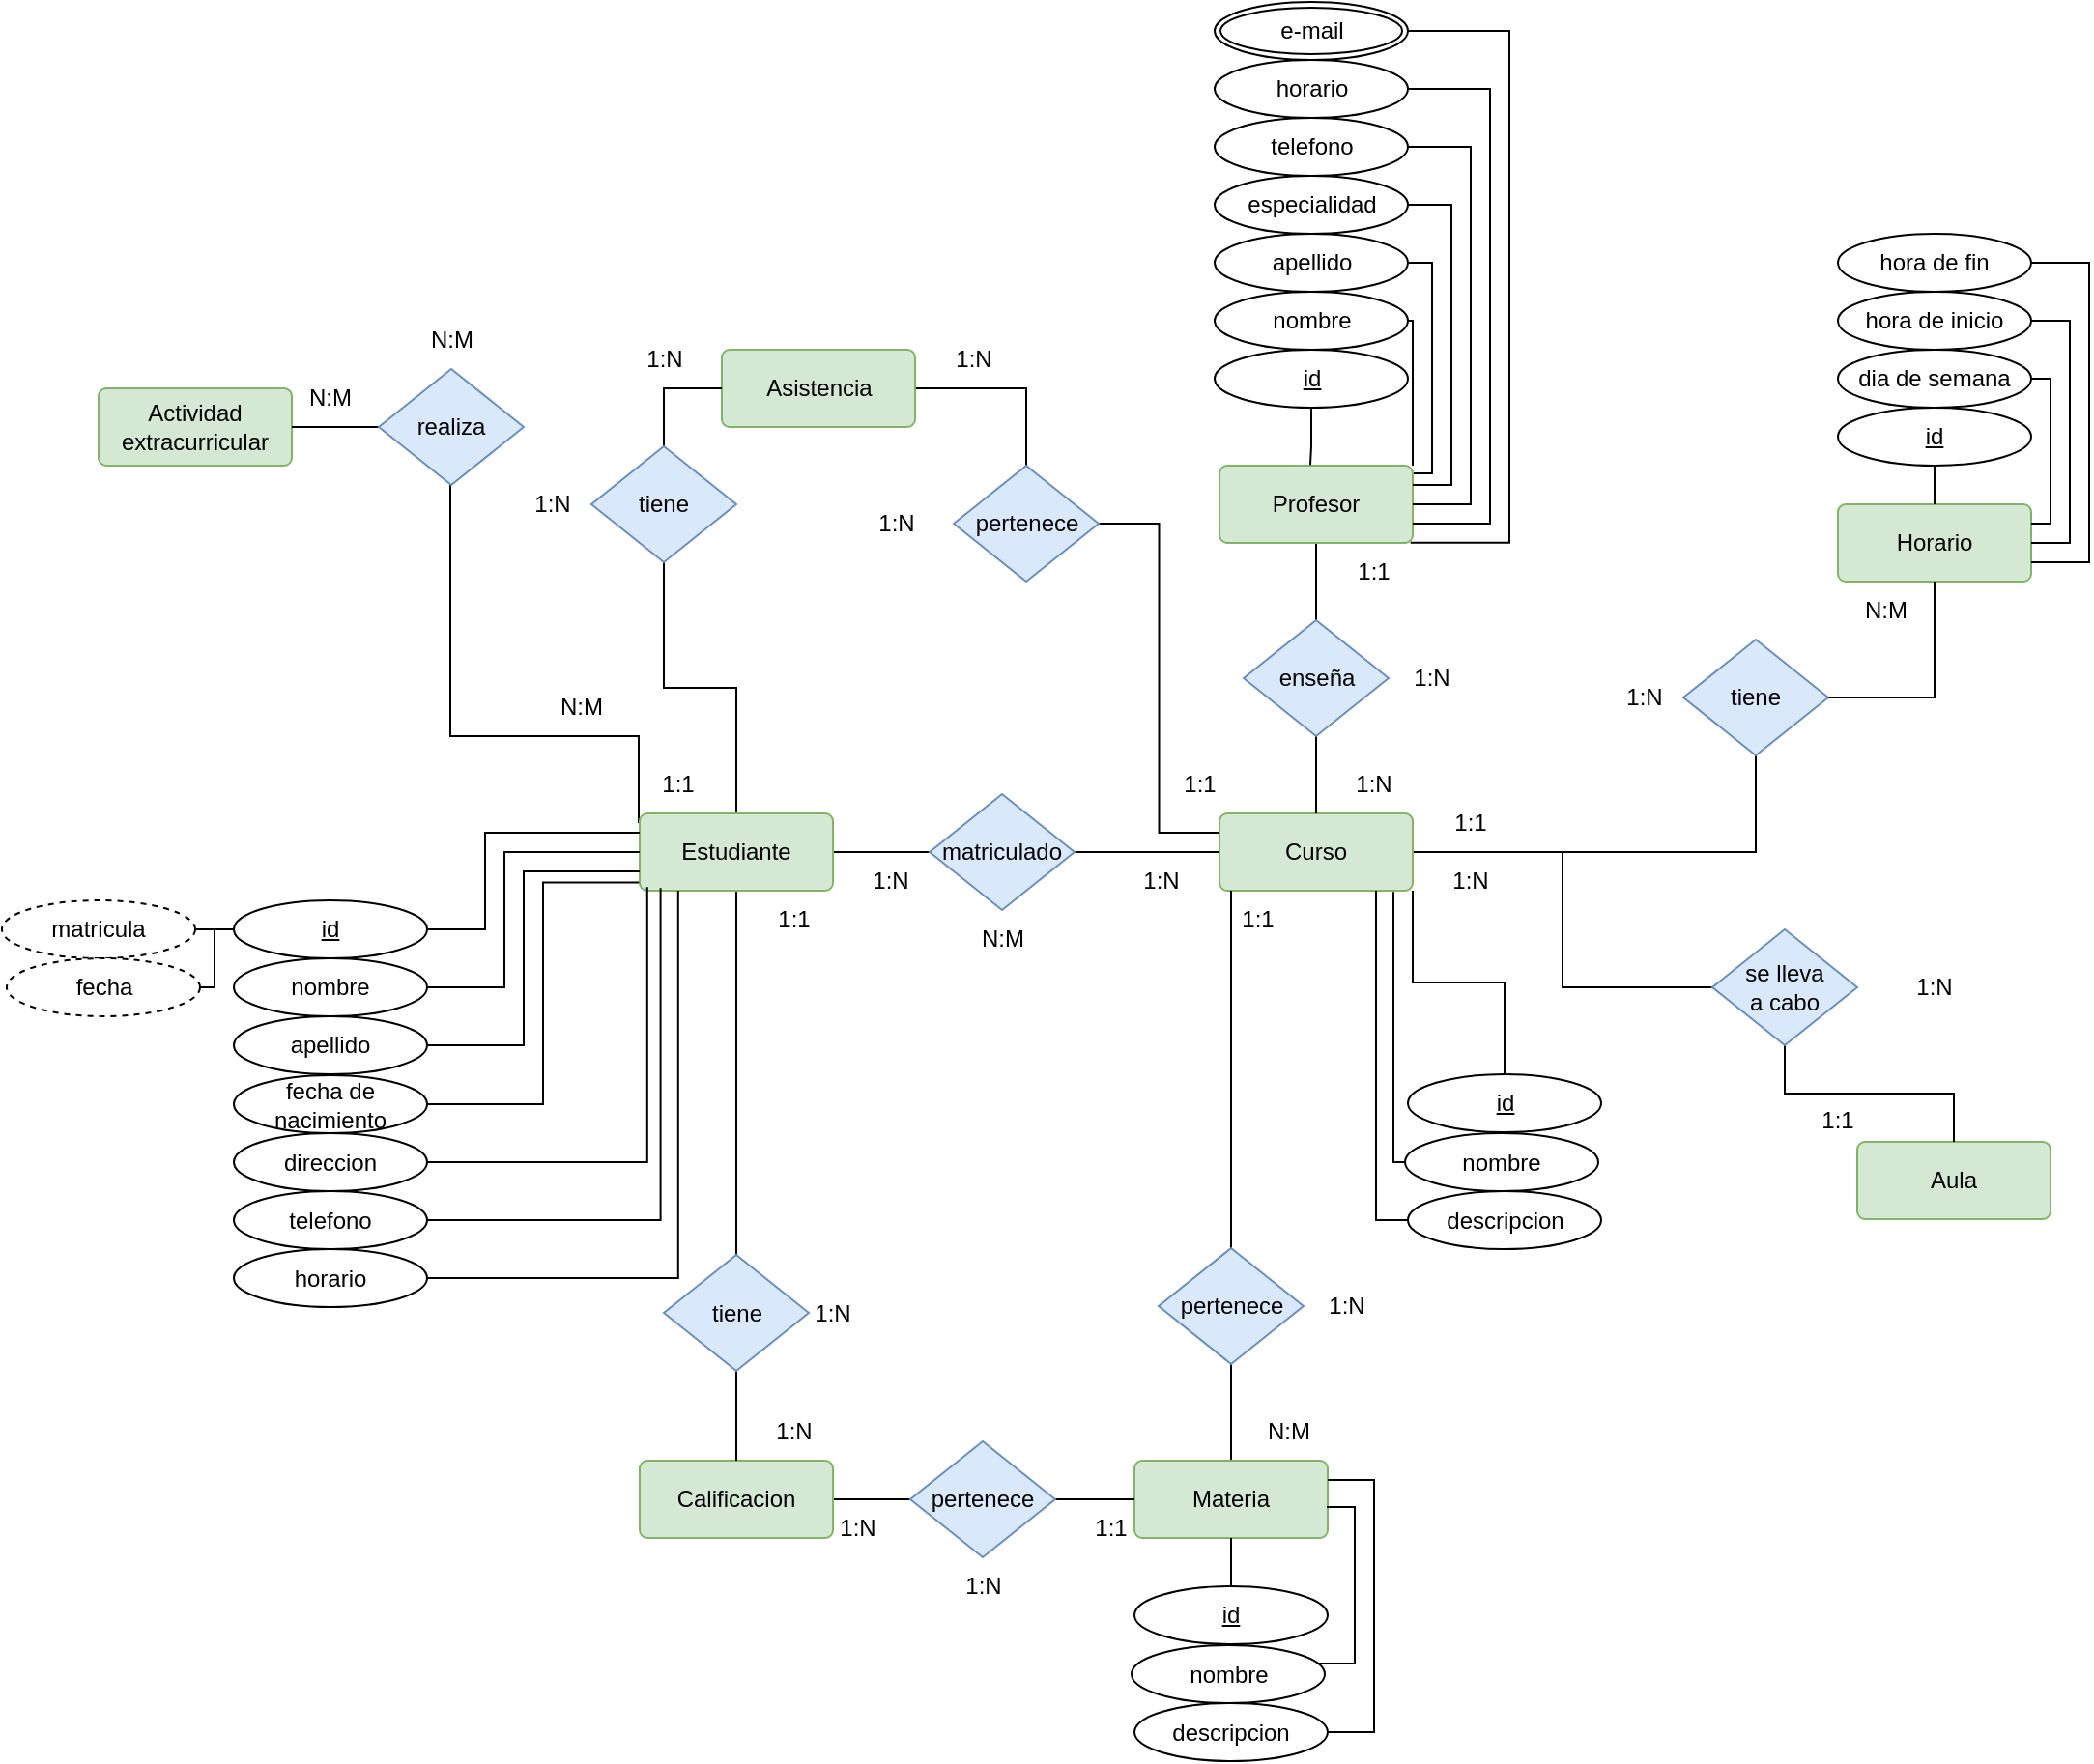 <mxfile version="21.8.2" type="github">
  <diagram name="Página-1" id="Q0zMQ-xZ32Mi5YnVl1sj">
    <mxGraphModel dx="1391" dy="2461" grid="1" gridSize="10" guides="1" tooltips="1" connect="1" arrows="1" fold="1" page="1" pageScale="1" pageWidth="1169" pageHeight="827" math="0" shadow="0">
      <root>
        <mxCell id="0" />
        <mxCell id="1" parent="0" />
        <mxCell id="ygTdehbAq-0x71xvV1Jb-32" style="edgeStyle=orthogonalEdgeStyle;rounded=0;orthogonalLoop=1;jettySize=auto;html=1;endArrow=none;endFill=0;" parent="1" source="ygTdehbAq-0x71xvV1Jb-1" target="ygTdehbAq-0x71xvV1Jb-18" edge="1">
          <mxGeometry relative="1" as="geometry" />
        </mxCell>
        <mxCell id="ygTdehbAq-0x71xvV1Jb-36" style="edgeStyle=orthogonalEdgeStyle;rounded=0;orthogonalLoop=1;jettySize=auto;html=1;endArrow=none;endFill=0;" parent="1" source="ygTdehbAq-0x71xvV1Jb-1" target="ygTdehbAq-0x71xvV1Jb-25" edge="1">
          <mxGeometry relative="1" as="geometry" />
        </mxCell>
        <mxCell id="ygTdehbAq-0x71xvV1Jb-38" style="edgeStyle=orthogonalEdgeStyle;rounded=0;orthogonalLoop=1;jettySize=auto;html=1;endArrow=none;endFill=0;" parent="1" source="ygTdehbAq-0x71xvV1Jb-1" target="ygTdehbAq-0x71xvV1Jb-23" edge="1">
          <mxGeometry relative="1" as="geometry" />
        </mxCell>
        <mxCell id="ygTdehbAq-0x71xvV1Jb-42" style="edgeStyle=orthogonalEdgeStyle;rounded=0;orthogonalLoop=1;jettySize=auto;html=1;endArrow=none;endFill=0;exitX=-0.005;exitY=0.125;exitDx=0;exitDy=0;exitPerimeter=0;" parent="1" source="ygTdehbAq-0x71xvV1Jb-1" target="ygTdehbAq-0x71xvV1Jb-27" edge="1">
          <mxGeometry relative="1" as="geometry">
            <Array as="points">
              <mxPoint x="340" y="260" />
              <mxPoint x="242" y="260" />
            </Array>
          </mxGeometry>
        </mxCell>
        <mxCell id="ygTdehbAq-0x71xvV1Jb-1" value="Estudiante" style="rounded=1;arcSize=10;whiteSpace=wrap;html=1;align=center;fillColor=#d5e8d4;strokeColor=#82b366;" parent="1" vertex="1">
          <mxGeometry x="340" y="300" width="100" height="40" as="geometry" />
        </mxCell>
        <mxCell id="ygTdehbAq-0x71xvV1Jb-44" style="edgeStyle=orthogonalEdgeStyle;rounded=0;orthogonalLoop=1;jettySize=auto;html=1;entryX=0;entryY=0.5;entryDx=0;entryDy=0;endArrow=none;endFill=0;" parent="1" source="ygTdehbAq-0x71xvV1Jb-2" target="ygTdehbAq-0x71xvV1Jb-21" edge="1">
          <mxGeometry relative="1" as="geometry" />
        </mxCell>
        <mxCell id="ygTdehbAq-0x71xvV1Jb-46" style="edgeStyle=orthogonalEdgeStyle;rounded=0;orthogonalLoop=1;jettySize=auto;html=1;endArrow=none;endFill=0;" parent="1" source="ygTdehbAq-0x71xvV1Jb-2" target="ygTdehbAq-0x71xvV1Jb-22" edge="1">
          <mxGeometry relative="1" as="geometry" />
        </mxCell>
        <mxCell id="ygTdehbAq-0x71xvV1Jb-2" value="Curso" style="rounded=1;arcSize=10;whiteSpace=wrap;html=1;align=center;fillColor=#d5e8d4;strokeColor=#82b366;" parent="1" vertex="1">
          <mxGeometry x="640" y="300" width="100" height="40" as="geometry" />
        </mxCell>
        <mxCell id="ygTdehbAq-0x71xvV1Jb-28" style="edgeStyle=orthogonalEdgeStyle;rounded=0;orthogonalLoop=1;jettySize=auto;html=1;entryX=0.5;entryY=0;entryDx=0;entryDy=0;endArrow=none;endFill=0;" parent="1" source="ygTdehbAq-0x71xvV1Jb-3" target="ygTdehbAq-0x71xvV1Jb-19" edge="1">
          <mxGeometry relative="1" as="geometry" />
        </mxCell>
        <mxCell id="ygTdehbAq-0x71xvV1Jb-3" value="Profesor" style="rounded=1;arcSize=10;whiteSpace=wrap;html=1;align=center;fillColor=#d5e8d4;strokeColor=#82b366;" parent="1" vertex="1">
          <mxGeometry x="640" y="120" width="100" height="40" as="geometry" />
        </mxCell>
        <mxCell id="ygTdehbAq-0x71xvV1Jb-4" value="Aula" style="rounded=1;arcSize=10;whiteSpace=wrap;html=1;align=center;fillColor=#d5e8d4;strokeColor=#82b366;" parent="1" vertex="1">
          <mxGeometry x="970" y="470" width="100" height="40" as="geometry" />
        </mxCell>
        <mxCell id="ygTdehbAq-0x71xvV1Jb-5" value="&lt;div&gt;Horario&lt;/div&gt;" style="rounded=1;arcSize=10;whiteSpace=wrap;html=1;align=center;fillColor=#d5e8d4;strokeColor=#82b366;" parent="1" vertex="1">
          <mxGeometry x="960" y="140" width="100" height="40" as="geometry" />
        </mxCell>
        <mxCell id="ygTdehbAq-0x71xvV1Jb-30" style="edgeStyle=orthogonalEdgeStyle;rounded=0;orthogonalLoop=1;jettySize=auto;html=1;endArrow=none;endFill=0;" parent="1" source="ygTdehbAq-0x71xvV1Jb-7" target="ygTdehbAq-0x71xvV1Jb-20" edge="1">
          <mxGeometry relative="1" as="geometry" />
        </mxCell>
        <mxCell id="ygTdehbAq-0x71xvV1Jb-7" value="&lt;div&gt;Materia&lt;/div&gt;" style="rounded=1;arcSize=10;whiteSpace=wrap;html=1;align=center;fillColor=#d5e8d4;strokeColor=#82b366;" parent="1" vertex="1">
          <mxGeometry x="596" y="635" width="100" height="40" as="geometry" />
        </mxCell>
        <mxCell id="ygTdehbAq-0x71xvV1Jb-40" style="edgeStyle=orthogonalEdgeStyle;rounded=0;orthogonalLoop=1;jettySize=auto;html=1;entryX=0;entryY=0.5;entryDx=0;entryDy=0;endArrow=none;endFill=0;" parent="1" source="ygTdehbAq-0x71xvV1Jb-8" target="ygTdehbAq-0x71xvV1Jb-24" edge="1">
          <mxGeometry relative="1" as="geometry" />
        </mxCell>
        <mxCell id="ygTdehbAq-0x71xvV1Jb-8" value="Calificacion" style="rounded=1;arcSize=10;whiteSpace=wrap;html=1;align=center;fillColor=#d5e8d4;strokeColor=#82b366;" parent="1" vertex="1">
          <mxGeometry x="340" y="635" width="100" height="40" as="geometry" />
        </mxCell>
        <mxCell id="ygTdehbAq-0x71xvV1Jb-34" style="edgeStyle=orthogonalEdgeStyle;rounded=0;orthogonalLoop=1;jettySize=auto;html=1;entryX=0.5;entryY=0;entryDx=0;entryDy=0;endArrow=none;endFill=0;" parent="1" source="ygTdehbAq-0x71xvV1Jb-9" target="ygTdehbAq-0x71xvV1Jb-26" edge="1">
          <mxGeometry relative="1" as="geometry" />
        </mxCell>
        <mxCell id="ygTdehbAq-0x71xvV1Jb-9" value="Asistencia" style="rounded=1;arcSize=10;whiteSpace=wrap;html=1;align=center;fillColor=#d5e8d4;strokeColor=#82b366;" parent="1" vertex="1">
          <mxGeometry x="382.5" y="60" width="100" height="40" as="geometry" />
        </mxCell>
        <mxCell id="ygTdehbAq-0x71xvV1Jb-10" value="Actividad extracurricular" style="rounded=1;arcSize=10;whiteSpace=wrap;html=1;align=center;fillColor=#d5e8d4;strokeColor=#82b366;" parent="1" vertex="1">
          <mxGeometry x="60" y="80" width="100" height="40" as="geometry" />
        </mxCell>
        <mxCell id="ygTdehbAq-0x71xvV1Jb-33" style="edgeStyle=orthogonalEdgeStyle;rounded=0;orthogonalLoop=1;jettySize=auto;html=1;endArrow=none;endFill=0;" parent="1" source="ygTdehbAq-0x71xvV1Jb-18" target="ygTdehbAq-0x71xvV1Jb-2" edge="1">
          <mxGeometry relative="1" as="geometry" />
        </mxCell>
        <mxCell id="ygTdehbAq-0x71xvV1Jb-18" value="matriculado" style="shape=rhombus;perimeter=rhombusPerimeter;whiteSpace=wrap;html=1;align=center;fillColor=#dae8fc;strokeColor=#6c8ebf;" parent="1" vertex="1">
          <mxGeometry x="490" y="290" width="75" height="60" as="geometry" />
        </mxCell>
        <mxCell id="ygTdehbAq-0x71xvV1Jb-29" style="edgeStyle=orthogonalEdgeStyle;rounded=0;orthogonalLoop=1;jettySize=auto;html=1;endArrow=none;endFill=0;" parent="1" source="ygTdehbAq-0x71xvV1Jb-19" target="ygTdehbAq-0x71xvV1Jb-2" edge="1">
          <mxGeometry relative="1" as="geometry" />
        </mxCell>
        <mxCell id="ygTdehbAq-0x71xvV1Jb-19" value="enseña" style="shape=rhombus;perimeter=rhombusPerimeter;whiteSpace=wrap;html=1;align=center;fillColor=#dae8fc;strokeColor=#6c8ebf;" parent="1" vertex="1">
          <mxGeometry x="652.5" y="200" width="75" height="60" as="geometry" />
        </mxCell>
        <mxCell id="ygTdehbAq-0x71xvV1Jb-31" style="edgeStyle=orthogonalEdgeStyle;rounded=0;orthogonalLoop=1;jettySize=auto;html=1;endArrow=none;endFill=0;" parent="1" source="ygTdehbAq-0x71xvV1Jb-20" edge="1">
          <mxGeometry relative="1" as="geometry">
            <mxPoint x="646" y="340" as="targetPoint" />
          </mxGeometry>
        </mxCell>
        <mxCell id="ygTdehbAq-0x71xvV1Jb-20" value="pertenece" style="shape=rhombus;perimeter=rhombusPerimeter;whiteSpace=wrap;html=1;align=center;fillColor=#dae8fc;strokeColor=#6c8ebf;" parent="1" vertex="1">
          <mxGeometry x="608.5" y="525" width="75" height="60" as="geometry" />
        </mxCell>
        <mxCell id="ygTdehbAq-0x71xvV1Jb-45" style="edgeStyle=orthogonalEdgeStyle;rounded=0;orthogonalLoop=1;jettySize=auto;html=1;endArrow=none;endFill=0;" parent="1" source="ygTdehbAq-0x71xvV1Jb-21" target="ygTdehbAq-0x71xvV1Jb-4" edge="1">
          <mxGeometry relative="1" as="geometry" />
        </mxCell>
        <mxCell id="ygTdehbAq-0x71xvV1Jb-21" value="&lt;div&gt;se lleva&lt;/div&gt;&lt;div&gt;a cabo&lt;br&gt;&lt;/div&gt;" style="shape=rhombus;perimeter=rhombusPerimeter;whiteSpace=wrap;html=1;align=center;fillColor=#dae8fc;strokeColor=#6c8ebf;" parent="1" vertex="1">
          <mxGeometry x="895" y="360" width="75" height="60" as="geometry" />
        </mxCell>
        <mxCell id="ygTdehbAq-0x71xvV1Jb-22" value="tiene" style="shape=rhombus;perimeter=rhombusPerimeter;whiteSpace=wrap;html=1;align=center;fillColor=#dae8fc;strokeColor=#6c8ebf;" parent="1" vertex="1">
          <mxGeometry x="880" y="210" width="75" height="60" as="geometry" />
        </mxCell>
        <mxCell id="ygTdehbAq-0x71xvV1Jb-39" style="edgeStyle=orthogonalEdgeStyle;rounded=0;orthogonalLoop=1;jettySize=auto;html=1;endArrow=none;endFill=0;" parent="1" source="ygTdehbAq-0x71xvV1Jb-23" target="ygTdehbAq-0x71xvV1Jb-8" edge="1">
          <mxGeometry relative="1" as="geometry" />
        </mxCell>
        <mxCell id="ygTdehbAq-0x71xvV1Jb-23" value="tiene" style="shape=rhombus;perimeter=rhombusPerimeter;whiteSpace=wrap;html=1;align=center;fillColor=#dae8fc;strokeColor=#6c8ebf;" parent="1" vertex="1">
          <mxGeometry x="352.5" y="528.5" width="75" height="60" as="geometry" />
        </mxCell>
        <mxCell id="ygTdehbAq-0x71xvV1Jb-41" style="edgeStyle=orthogonalEdgeStyle;rounded=0;orthogonalLoop=1;jettySize=auto;html=1;endArrow=none;endFill=0;" parent="1" source="ygTdehbAq-0x71xvV1Jb-24" target="ygTdehbAq-0x71xvV1Jb-7" edge="1">
          <mxGeometry relative="1" as="geometry" />
        </mxCell>
        <mxCell id="ygTdehbAq-0x71xvV1Jb-24" value="pertenece" style="shape=rhombus;perimeter=rhombusPerimeter;whiteSpace=wrap;html=1;align=center;fillColor=#dae8fc;strokeColor=#6c8ebf;" parent="1" vertex="1">
          <mxGeometry x="480" y="625" width="75" height="60" as="geometry" />
        </mxCell>
        <mxCell id="ygTdehbAq-0x71xvV1Jb-37" style="edgeStyle=orthogonalEdgeStyle;rounded=0;orthogonalLoop=1;jettySize=auto;html=1;entryX=0;entryY=0.5;entryDx=0;entryDy=0;endArrow=none;endFill=0;" parent="1" source="ygTdehbAq-0x71xvV1Jb-25" target="ygTdehbAq-0x71xvV1Jb-9" edge="1">
          <mxGeometry relative="1" as="geometry" />
        </mxCell>
        <mxCell id="ygTdehbAq-0x71xvV1Jb-25" value="tiene" style="shape=rhombus;perimeter=rhombusPerimeter;whiteSpace=wrap;html=1;align=center;fillColor=#dae8fc;strokeColor=#6c8ebf;" parent="1" vertex="1">
          <mxGeometry x="315" y="110" width="75" height="60" as="geometry" />
        </mxCell>
        <mxCell id="ygTdehbAq-0x71xvV1Jb-35" style="edgeStyle=orthogonalEdgeStyle;rounded=0;orthogonalLoop=1;jettySize=auto;html=1;entryX=0;entryY=0.25;entryDx=0;entryDy=0;endArrow=none;endFill=0;" parent="1" source="ygTdehbAq-0x71xvV1Jb-26" target="ygTdehbAq-0x71xvV1Jb-2" edge="1">
          <mxGeometry relative="1" as="geometry" />
        </mxCell>
        <mxCell id="ygTdehbAq-0x71xvV1Jb-26" value="pertenece" style="shape=rhombus;perimeter=rhombusPerimeter;whiteSpace=wrap;html=1;align=center;fillColor=#dae8fc;strokeColor=#6c8ebf;" parent="1" vertex="1">
          <mxGeometry x="502.5" y="120" width="75" height="60" as="geometry" />
        </mxCell>
        <mxCell id="ygTdehbAq-0x71xvV1Jb-43" style="edgeStyle=orthogonalEdgeStyle;rounded=0;orthogonalLoop=1;jettySize=auto;html=1;endArrow=none;endFill=0;" parent="1" source="ygTdehbAq-0x71xvV1Jb-27" target="ygTdehbAq-0x71xvV1Jb-10" edge="1">
          <mxGeometry relative="1" as="geometry" />
        </mxCell>
        <mxCell id="ygTdehbAq-0x71xvV1Jb-27" value="realiza" style="shape=rhombus;perimeter=rhombusPerimeter;whiteSpace=wrap;html=1;align=center;fillColor=#dae8fc;strokeColor=#6c8ebf;" parent="1" vertex="1">
          <mxGeometry x="205" y="70" width="75" height="60" as="geometry" />
        </mxCell>
        <mxCell id="ygTdehbAq-0x71xvV1Jb-48" style="edgeStyle=orthogonalEdgeStyle;rounded=0;orthogonalLoop=1;jettySize=auto;html=1;entryX=0.5;entryY=1;entryDx=0;entryDy=0;endArrow=none;endFill=0;" parent="1" source="ygTdehbAq-0x71xvV1Jb-22" target="ygTdehbAq-0x71xvV1Jb-5" edge="1">
          <mxGeometry relative="1" as="geometry" />
        </mxCell>
        <mxCell id="wBu6cXJQKfJ5ypFCMUhn-1" value="1:N" style="text;html=1;strokeColor=none;fillColor=none;align=center;verticalAlign=middle;whiteSpace=wrap;rounded=0;" vertex="1" parent="1">
          <mxGeometry x="580" y="320" width="60" height="30" as="geometry" />
        </mxCell>
        <mxCell id="wBu6cXJQKfJ5ypFCMUhn-2" value="1:N" style="text;html=1;strokeColor=none;fillColor=none;align=center;verticalAlign=middle;whiteSpace=wrap;rounded=0;" vertex="1" parent="1">
          <mxGeometry x="440" y="320" width="60" height="30" as="geometry" />
        </mxCell>
        <mxCell id="wBu6cXJQKfJ5ypFCMUhn-3" value="N:M" style="text;html=1;strokeColor=none;fillColor=none;align=center;verticalAlign=middle;whiteSpace=wrap;rounded=0;" vertex="1" parent="1">
          <mxGeometry x="497.5" y="350" width="60" height="30" as="geometry" />
        </mxCell>
        <mxCell id="wBu6cXJQKfJ5ypFCMUhn-4" value="1:N" style="text;html=1;strokeColor=none;fillColor=none;align=center;verticalAlign=middle;whiteSpace=wrap;rounded=0;" vertex="1" parent="1">
          <mxGeometry x="690" y="270" width="60" height="30" as="geometry" />
        </mxCell>
        <mxCell id="wBu6cXJQKfJ5ypFCMUhn-5" value="1:1" style="text;html=1;strokeColor=none;fillColor=none;align=center;verticalAlign=middle;whiteSpace=wrap;rounded=0;" vertex="1" parent="1">
          <mxGeometry x="690" y="160" width="60" height="30" as="geometry" />
        </mxCell>
        <mxCell id="wBu6cXJQKfJ5ypFCMUhn-6" value="1:N" style="text;html=1;strokeColor=none;fillColor=none;align=center;verticalAlign=middle;whiteSpace=wrap;rounded=0;" vertex="1" parent="1">
          <mxGeometry x="720" y="215" width="60" height="30" as="geometry" />
        </mxCell>
        <mxCell id="wBu6cXJQKfJ5ypFCMUhn-7" value="N:M" style="text;html=1;strokeColor=none;fillColor=none;align=center;verticalAlign=middle;whiteSpace=wrap;rounded=0;" vertex="1" parent="1">
          <mxGeometry x="646" y="605" width="60" height="30" as="geometry" />
        </mxCell>
        <mxCell id="wBu6cXJQKfJ5ypFCMUhn-8" value="1:1" style="text;html=1;strokeColor=none;fillColor=none;align=center;verticalAlign=middle;whiteSpace=wrap;rounded=0;" vertex="1" parent="1">
          <mxGeometry x="630" y="340" width="60" height="30" as="geometry" />
        </mxCell>
        <mxCell id="wBu6cXJQKfJ5ypFCMUhn-9" value="1:N" style="text;html=1;strokeColor=none;fillColor=none;align=center;verticalAlign=middle;whiteSpace=wrap;rounded=0;" vertex="1" parent="1">
          <mxGeometry x="676" y="540" width="60" height="30" as="geometry" />
        </mxCell>
        <mxCell id="wBu6cXJQKfJ5ypFCMUhn-10" value="N:M" style="text;html=1;strokeColor=none;fillColor=none;align=center;verticalAlign=middle;whiteSpace=wrap;rounded=0;" vertex="1" parent="1">
          <mxGeometry x="955" y="180" width="60" height="30" as="geometry" />
        </mxCell>
        <mxCell id="wBu6cXJQKfJ5ypFCMUhn-11" value="1:1" style="text;html=1;strokeColor=none;fillColor=none;align=center;verticalAlign=middle;whiteSpace=wrap;rounded=0;" vertex="1" parent="1">
          <mxGeometry x="740" y="290" width="60" height="30" as="geometry" />
        </mxCell>
        <mxCell id="wBu6cXJQKfJ5ypFCMUhn-12" value="1:N" style="text;html=1;strokeColor=none;fillColor=none;align=center;verticalAlign=middle;whiteSpace=wrap;rounded=0;" vertex="1" parent="1">
          <mxGeometry x="830" y="225" width="60" height="30" as="geometry" />
        </mxCell>
        <mxCell id="wBu6cXJQKfJ5ypFCMUhn-13" value="1:N" style="text;html=1;strokeColor=none;fillColor=none;align=center;verticalAlign=middle;whiteSpace=wrap;rounded=0;" vertex="1" parent="1">
          <mxGeometry x="390" y="605" width="60" height="30" as="geometry" />
        </mxCell>
        <mxCell id="wBu6cXJQKfJ5ypFCMUhn-14" value="1:1" style="text;html=1;strokeColor=none;fillColor=none;align=center;verticalAlign=middle;whiteSpace=wrap;rounded=0;" vertex="1" parent="1">
          <mxGeometry x="390" y="340" width="60" height="30" as="geometry" />
        </mxCell>
        <mxCell id="wBu6cXJQKfJ5ypFCMUhn-15" value="1:1" style="text;html=1;strokeColor=none;fillColor=none;align=center;verticalAlign=middle;whiteSpace=wrap;rounded=0;" vertex="1" parent="1">
          <mxGeometry x="553.5" y="655" width="60" height="30" as="geometry" />
        </mxCell>
        <mxCell id="wBu6cXJQKfJ5ypFCMUhn-16" value="1:N" style="text;html=1;strokeColor=none;fillColor=none;align=center;verticalAlign=middle;whiteSpace=wrap;rounded=0;" vertex="1" parent="1">
          <mxGeometry x="410" y="543.5" width="60" height="30" as="geometry" />
        </mxCell>
        <mxCell id="wBu6cXJQKfJ5ypFCMUhn-17" value="1:N" style="text;html=1;strokeColor=none;fillColor=none;align=center;verticalAlign=middle;whiteSpace=wrap;rounded=0;" vertex="1" parent="1">
          <mxGeometry x="487.5" y="685" width="60" height="30" as="geometry" />
        </mxCell>
        <mxCell id="wBu6cXJQKfJ5ypFCMUhn-18" value="1:N" style="text;html=1;strokeColor=none;fillColor=none;align=center;verticalAlign=middle;whiteSpace=wrap;rounded=0;" vertex="1" parent="1">
          <mxGeometry x="422.5" y="655" width="60" height="30" as="geometry" />
        </mxCell>
        <mxCell id="wBu6cXJQKfJ5ypFCMUhn-19" value="1:N" style="text;html=1;strokeColor=none;fillColor=none;align=center;verticalAlign=middle;whiteSpace=wrap;rounded=0;" vertex="1" parent="1">
          <mxGeometry x="322.5" y="50" width="60" height="30" as="geometry" />
        </mxCell>
        <mxCell id="wBu6cXJQKfJ5ypFCMUhn-20" value="1:N" style="text;html=1;strokeColor=none;fillColor=none;align=center;verticalAlign=middle;whiteSpace=wrap;rounded=0;" vertex="1" parent="1">
          <mxGeometry x="482.5" y="50" width="60" height="30" as="geometry" />
        </mxCell>
        <mxCell id="wBu6cXJQKfJ5ypFCMUhn-21" value="1:1" style="text;html=1;strokeColor=none;fillColor=none;align=center;verticalAlign=middle;whiteSpace=wrap;rounded=0;" vertex="1" parent="1">
          <mxGeometry x="330" y="270" width="60" height="30" as="geometry" />
        </mxCell>
        <mxCell id="wBu6cXJQKfJ5ypFCMUhn-22" value="1:1" style="text;html=1;strokeColor=none;fillColor=none;align=center;verticalAlign=middle;whiteSpace=wrap;rounded=0;" vertex="1" parent="1">
          <mxGeometry x="600" y="270" width="60" height="30" as="geometry" />
        </mxCell>
        <mxCell id="wBu6cXJQKfJ5ypFCMUhn-23" value="1:N" style="text;html=1;strokeColor=none;fillColor=none;align=center;verticalAlign=middle;whiteSpace=wrap;rounded=0;" vertex="1" parent="1">
          <mxGeometry x="265" y="125" width="60" height="30" as="geometry" />
        </mxCell>
        <mxCell id="wBu6cXJQKfJ5ypFCMUhn-24" value="1:N" style="text;html=1;strokeColor=none;fillColor=none;align=center;verticalAlign=middle;whiteSpace=wrap;rounded=0;" vertex="1" parent="1">
          <mxGeometry x="442.5" y="135" width="60" height="30" as="geometry" />
        </mxCell>
        <mxCell id="wBu6cXJQKfJ5ypFCMUhn-25" value="N:M" style="text;html=1;strokeColor=none;fillColor=none;align=center;verticalAlign=middle;whiteSpace=wrap;rounded=0;" vertex="1" parent="1">
          <mxGeometry x="150" y="70" width="60" height="30" as="geometry" />
        </mxCell>
        <mxCell id="wBu6cXJQKfJ5ypFCMUhn-26" value="N:M" style="text;html=1;strokeColor=none;fillColor=none;align=center;verticalAlign=middle;whiteSpace=wrap;rounded=0;" vertex="1" parent="1">
          <mxGeometry x="280" y="230" width="60" height="30" as="geometry" />
        </mxCell>
        <mxCell id="wBu6cXJQKfJ5ypFCMUhn-27" value="N:M" style="text;html=1;strokeColor=none;fillColor=none;align=center;verticalAlign=middle;whiteSpace=wrap;rounded=0;" vertex="1" parent="1">
          <mxGeometry x="212.5" y="40" width="60" height="30" as="geometry" />
        </mxCell>
        <mxCell id="wBu6cXJQKfJ5ypFCMUhn-29" value="1:1" style="text;html=1;strokeColor=none;fillColor=none;align=center;verticalAlign=middle;whiteSpace=wrap;rounded=0;" vertex="1" parent="1">
          <mxGeometry x="930" y="443.5" width="60" height="30" as="geometry" />
        </mxCell>
        <mxCell id="wBu6cXJQKfJ5ypFCMUhn-30" value="1:N" style="text;html=1;strokeColor=none;fillColor=none;align=center;verticalAlign=middle;whiteSpace=wrap;rounded=0;" vertex="1" parent="1">
          <mxGeometry x="740" y="320" width="60" height="30" as="geometry" />
        </mxCell>
        <mxCell id="wBu6cXJQKfJ5ypFCMUhn-31" value="1:N" style="text;html=1;strokeColor=none;fillColor=none;align=center;verticalAlign=middle;whiteSpace=wrap;rounded=0;" vertex="1" parent="1">
          <mxGeometry x="980" y="375" width="60" height="30" as="geometry" />
        </mxCell>
        <mxCell id="wBu6cXJQKfJ5ypFCMUhn-40" style="edgeStyle=orthogonalEdgeStyle;rounded=0;orthogonalLoop=1;jettySize=auto;html=1;entryX=0;entryY=0.25;entryDx=0;entryDy=0;endArrow=none;endFill=0;" edge="1" parent="1" source="wBu6cXJQKfJ5ypFCMUhn-32" target="ygTdehbAq-0x71xvV1Jb-1">
          <mxGeometry relative="1" as="geometry">
            <Array as="points">
              <mxPoint x="260" y="360" />
              <mxPoint x="260" y="310" />
            </Array>
          </mxGeometry>
        </mxCell>
        <mxCell id="wBu6cXJQKfJ5ypFCMUhn-32" value="id" style="ellipse;whiteSpace=wrap;html=1;align=center;fontStyle=4;" vertex="1" parent="1">
          <mxGeometry x="130" y="345" width="100" height="30" as="geometry" />
        </mxCell>
        <mxCell id="wBu6cXJQKfJ5ypFCMUhn-43" style="edgeStyle=orthogonalEdgeStyle;rounded=0;orthogonalLoop=1;jettySize=auto;html=1;entryX=0;entryY=0.5;entryDx=0;entryDy=0;endArrow=none;endFill=0;" edge="1" parent="1" source="wBu6cXJQKfJ5ypFCMUhn-33" target="ygTdehbAq-0x71xvV1Jb-1">
          <mxGeometry relative="1" as="geometry">
            <Array as="points">
              <mxPoint x="270" y="390" />
              <mxPoint x="270" y="320" />
            </Array>
          </mxGeometry>
        </mxCell>
        <mxCell id="wBu6cXJQKfJ5ypFCMUhn-33" value="nombre" style="ellipse;whiteSpace=wrap;html=1;align=center;" vertex="1" parent="1">
          <mxGeometry x="130" y="375" width="100" height="30" as="geometry" />
        </mxCell>
        <mxCell id="wBu6cXJQKfJ5ypFCMUhn-54" style="edgeStyle=orthogonalEdgeStyle;rounded=0;orthogonalLoop=1;jettySize=auto;html=1;entryX=-0.004;entryY=0.893;entryDx=0;entryDy=0;endArrow=none;endFill=0;entryPerimeter=0;" edge="1" parent="1" source="wBu6cXJQKfJ5ypFCMUhn-34" target="ygTdehbAq-0x71xvV1Jb-1">
          <mxGeometry relative="1" as="geometry">
            <Array as="points">
              <mxPoint x="290" y="451" />
              <mxPoint x="290" y="336" />
            </Array>
          </mxGeometry>
        </mxCell>
        <mxCell id="wBu6cXJQKfJ5ypFCMUhn-34" value="fecha de nacimiento" style="ellipse;whiteSpace=wrap;html=1;align=center;" vertex="1" parent="1">
          <mxGeometry x="130" y="435.5" width="100" height="30" as="geometry" />
        </mxCell>
        <mxCell id="wBu6cXJQKfJ5ypFCMUhn-35" value="direccion" style="ellipse;whiteSpace=wrap;html=1;align=center;" vertex="1" parent="1">
          <mxGeometry x="130" y="465.5" width="100" height="30" as="geometry" />
        </mxCell>
        <mxCell id="wBu6cXJQKfJ5ypFCMUhn-36" value="telefono" style="ellipse;whiteSpace=wrap;html=1;align=center;" vertex="1" parent="1">
          <mxGeometry x="130" y="495.5" width="100" height="30" as="geometry" />
        </mxCell>
        <mxCell id="wBu6cXJQKfJ5ypFCMUhn-37" value="horario" style="ellipse;whiteSpace=wrap;html=1;align=center;" vertex="1" parent="1">
          <mxGeometry x="130" y="525.5" width="100" height="30" as="geometry" />
        </mxCell>
        <mxCell id="wBu6cXJQKfJ5ypFCMUhn-49" style="edgeStyle=orthogonalEdgeStyle;rounded=0;orthogonalLoop=1;jettySize=auto;html=1;entryX=0;entryY=0.5;entryDx=0;entryDy=0;endArrow=none;endFill=0;" edge="1" parent="1" source="wBu6cXJQKfJ5ypFCMUhn-38" target="wBu6cXJQKfJ5ypFCMUhn-32">
          <mxGeometry relative="1" as="geometry" />
        </mxCell>
        <mxCell id="wBu6cXJQKfJ5ypFCMUhn-38" value="matricula" style="ellipse;whiteSpace=wrap;html=1;align=center;dashed=1;" vertex="1" parent="1">
          <mxGeometry x="10" y="345" width="100" height="30" as="geometry" />
        </mxCell>
        <mxCell id="wBu6cXJQKfJ5ypFCMUhn-50" style="edgeStyle=orthogonalEdgeStyle;rounded=0;orthogonalLoop=1;jettySize=auto;html=1;entryX=0;entryY=0.5;entryDx=0;entryDy=0;endArrow=none;endFill=0;" edge="1" parent="1" source="wBu6cXJQKfJ5ypFCMUhn-39" target="wBu6cXJQKfJ5ypFCMUhn-32">
          <mxGeometry relative="1" as="geometry">
            <Array as="points">
              <mxPoint x="120" y="390" />
              <mxPoint x="120" y="360" />
            </Array>
          </mxGeometry>
        </mxCell>
        <mxCell id="wBu6cXJQKfJ5ypFCMUhn-39" value="fecha" style="ellipse;whiteSpace=wrap;html=1;align=center;dashed=1;" vertex="1" parent="1">
          <mxGeometry x="12.5" y="375" width="100" height="30" as="geometry" />
        </mxCell>
        <mxCell id="wBu6cXJQKfJ5ypFCMUhn-53" style="edgeStyle=orthogonalEdgeStyle;rounded=0;orthogonalLoop=1;jettySize=auto;html=1;entryX=0;entryY=0.75;entryDx=0;entryDy=0;endArrow=none;endFill=0;" edge="1" parent="1" source="wBu6cXJQKfJ5ypFCMUhn-52" target="ygTdehbAq-0x71xvV1Jb-1">
          <mxGeometry relative="1" as="geometry">
            <Array as="points">
              <mxPoint x="280" y="420" />
              <mxPoint x="280" y="330" />
            </Array>
          </mxGeometry>
        </mxCell>
        <mxCell id="wBu6cXJQKfJ5ypFCMUhn-52" value="apellido" style="ellipse;whiteSpace=wrap;html=1;align=center;" vertex="1" parent="1">
          <mxGeometry x="130" y="405" width="100" height="30" as="geometry" />
        </mxCell>
        <mxCell id="wBu6cXJQKfJ5ypFCMUhn-55" style="edgeStyle=orthogonalEdgeStyle;rounded=0;orthogonalLoop=1;jettySize=auto;html=1;entryX=0.039;entryY=0.953;entryDx=0;entryDy=0;entryPerimeter=0;endArrow=none;endFill=0;" edge="1" parent="1" source="wBu6cXJQKfJ5ypFCMUhn-35" target="ygTdehbAq-0x71xvV1Jb-1">
          <mxGeometry relative="1" as="geometry" />
        </mxCell>
        <mxCell id="wBu6cXJQKfJ5ypFCMUhn-56" style="edgeStyle=orthogonalEdgeStyle;rounded=0;orthogonalLoop=1;jettySize=auto;html=1;entryX=0.108;entryY=0.967;entryDx=0;entryDy=0;entryPerimeter=0;endArrow=none;endFill=0;" edge="1" parent="1" source="wBu6cXJQKfJ5ypFCMUhn-36" target="ygTdehbAq-0x71xvV1Jb-1">
          <mxGeometry relative="1" as="geometry" />
        </mxCell>
        <mxCell id="wBu6cXJQKfJ5ypFCMUhn-57" style="edgeStyle=orthogonalEdgeStyle;rounded=0;orthogonalLoop=1;jettySize=auto;html=1;entryX=0.199;entryY=1;entryDx=0;entryDy=0;entryPerimeter=0;endArrow=none;endFill=0;" edge="1" parent="1" source="wBu6cXJQKfJ5ypFCMUhn-37" target="ygTdehbAq-0x71xvV1Jb-1">
          <mxGeometry relative="1" as="geometry" />
        </mxCell>
        <mxCell id="wBu6cXJQKfJ5ypFCMUhn-66" style="edgeStyle=orthogonalEdgeStyle;rounded=0;orthogonalLoop=1;jettySize=auto;html=1;entryX=0.468;entryY=-0.009;entryDx=0;entryDy=0;endArrow=none;endFill=0;entryPerimeter=0;" edge="1" parent="1" source="wBu6cXJQKfJ5ypFCMUhn-58" target="ygTdehbAq-0x71xvV1Jb-3">
          <mxGeometry relative="1" as="geometry">
            <Array as="points">
              <mxPoint x="688" y="110" />
              <mxPoint x="687" y="110" />
              <mxPoint x="687" y="120" />
            </Array>
          </mxGeometry>
        </mxCell>
        <mxCell id="wBu6cXJQKfJ5ypFCMUhn-58" value="id" style="ellipse;whiteSpace=wrap;html=1;align=center;fontStyle=4;" vertex="1" parent="1">
          <mxGeometry x="637.5" y="60" width="100" height="30" as="geometry" />
        </mxCell>
        <mxCell id="wBu6cXJQKfJ5ypFCMUhn-67" style="edgeStyle=orthogonalEdgeStyle;rounded=0;orthogonalLoop=1;jettySize=auto;html=1;endArrow=none;endFill=0;" edge="1" parent="1" source="wBu6cXJQKfJ5ypFCMUhn-59">
          <mxGeometry relative="1" as="geometry">
            <mxPoint x="740" y="120" as="targetPoint" />
            <Array as="points">
              <mxPoint x="740" y="45" />
            </Array>
          </mxGeometry>
        </mxCell>
        <mxCell id="wBu6cXJQKfJ5ypFCMUhn-59" value="nombre" style="ellipse;whiteSpace=wrap;html=1;align=center;" vertex="1" parent="1">
          <mxGeometry x="637.5" y="30" width="100" height="30" as="geometry" />
        </mxCell>
        <mxCell id="wBu6cXJQKfJ5ypFCMUhn-70" style="edgeStyle=orthogonalEdgeStyle;rounded=0;orthogonalLoop=1;jettySize=auto;html=1;entryX=1;entryY=0.5;entryDx=0;entryDy=0;endArrow=none;endFill=0;" edge="1" parent="1" source="wBu6cXJQKfJ5ypFCMUhn-60" target="ygTdehbAq-0x71xvV1Jb-3">
          <mxGeometry relative="1" as="geometry">
            <mxPoint x="770" y="140" as="targetPoint" />
            <Array as="points">
              <mxPoint x="770" y="-45" />
              <mxPoint x="770" y="140" />
            </Array>
          </mxGeometry>
        </mxCell>
        <mxCell id="wBu6cXJQKfJ5ypFCMUhn-60" value="telefono" style="ellipse;whiteSpace=wrap;html=1;align=center;" vertex="1" parent="1">
          <mxGeometry x="637.5" y="-60" width="100" height="30" as="geometry" />
        </mxCell>
        <mxCell id="wBu6cXJQKfJ5ypFCMUhn-71" style="edgeStyle=orthogonalEdgeStyle;rounded=0;orthogonalLoop=1;jettySize=auto;html=1;entryX=1;entryY=0.75;entryDx=0;entryDy=0;endArrow=none;endFill=0;" edge="1" parent="1" source="wBu6cXJQKfJ5ypFCMUhn-61" target="ygTdehbAq-0x71xvV1Jb-3">
          <mxGeometry relative="1" as="geometry">
            <Array as="points">
              <mxPoint x="780" y="-75" />
              <mxPoint x="780" y="150" />
            </Array>
          </mxGeometry>
        </mxCell>
        <mxCell id="wBu6cXJQKfJ5ypFCMUhn-61" value="horario" style="ellipse;whiteSpace=wrap;html=1;align=center;" vertex="1" parent="1">
          <mxGeometry x="637.5" y="-90" width="100" height="30" as="geometry" />
        </mxCell>
        <mxCell id="wBu6cXJQKfJ5ypFCMUhn-68" style="edgeStyle=orthogonalEdgeStyle;rounded=0;orthogonalLoop=1;jettySize=auto;html=1;entryX=1.005;entryY=0.109;entryDx=0;entryDy=0;endArrow=none;endFill=0;exitX=1;exitY=0.5;exitDx=0;exitDy=0;entryPerimeter=0;" edge="1" parent="1" source="wBu6cXJQKfJ5ypFCMUhn-62" target="ygTdehbAq-0x71xvV1Jb-3">
          <mxGeometry relative="1" as="geometry">
            <Array as="points">
              <mxPoint x="750" y="15" />
              <mxPoint x="750" y="124" />
              <mxPoint x="741" y="124" />
            </Array>
          </mxGeometry>
        </mxCell>
        <mxCell id="wBu6cXJQKfJ5ypFCMUhn-62" value="apellido" style="ellipse;whiteSpace=wrap;html=1;align=center;" vertex="1" parent="1">
          <mxGeometry x="637.5" width="100" height="30" as="geometry" />
        </mxCell>
        <mxCell id="wBu6cXJQKfJ5ypFCMUhn-63" value="especialidad" style="ellipse;whiteSpace=wrap;html=1;align=center;" vertex="1" parent="1">
          <mxGeometry x="637.5" y="-30" width="100" height="30" as="geometry" />
        </mxCell>
        <mxCell id="wBu6cXJQKfJ5ypFCMUhn-64" value="e-mail" style="ellipse;shape=doubleEllipse;margin=3;whiteSpace=wrap;html=1;align=center;" vertex="1" parent="1">
          <mxGeometry x="637.5" y="-120" width="100" height="30" as="geometry" />
        </mxCell>
        <mxCell id="wBu6cXJQKfJ5ypFCMUhn-69" style="edgeStyle=orthogonalEdgeStyle;rounded=0;orthogonalLoop=1;jettySize=auto;html=1;entryX=1;entryY=0.25;entryDx=0;entryDy=0;endArrow=none;endFill=0;" edge="1" parent="1" source="wBu6cXJQKfJ5ypFCMUhn-63" target="ygTdehbAq-0x71xvV1Jb-3">
          <mxGeometry relative="1" as="geometry">
            <Array as="points">
              <mxPoint x="760" y="-15" />
              <mxPoint x="760" y="130" />
            </Array>
          </mxGeometry>
        </mxCell>
        <mxCell id="wBu6cXJQKfJ5ypFCMUhn-72" style="edgeStyle=orthogonalEdgeStyle;rounded=0;orthogonalLoop=1;jettySize=auto;html=1;entryX=0.814;entryY=-0.003;entryDx=0;entryDy=0;entryPerimeter=0;endArrow=none;endFill=0;" edge="1" parent="1" source="wBu6cXJQKfJ5ypFCMUhn-64" target="wBu6cXJQKfJ5ypFCMUhn-5">
          <mxGeometry relative="1" as="geometry">
            <Array as="points">
              <mxPoint x="790" y="-105" />
              <mxPoint x="790" y="160" />
            </Array>
          </mxGeometry>
        </mxCell>
        <mxCell id="wBu6cXJQKfJ5ypFCMUhn-77" style="edgeStyle=orthogonalEdgeStyle;rounded=0;orthogonalLoop=1;jettySize=auto;html=1;entryX=1;entryY=1;entryDx=0;entryDy=0;endArrow=none;endFill=0;" edge="1" parent="1" source="wBu6cXJQKfJ5ypFCMUhn-74" target="ygTdehbAq-0x71xvV1Jb-2">
          <mxGeometry relative="1" as="geometry" />
        </mxCell>
        <mxCell id="wBu6cXJQKfJ5ypFCMUhn-74" value="id" style="ellipse;whiteSpace=wrap;html=1;align=center;fontStyle=4;" vertex="1" parent="1">
          <mxGeometry x="737.5" y="435" width="100" height="30" as="geometry" />
        </mxCell>
        <mxCell id="wBu6cXJQKfJ5ypFCMUhn-75" value="nombre" style="ellipse;whiteSpace=wrap;html=1;align=center;" vertex="1" parent="1">
          <mxGeometry x="736" y="465.5" width="100" height="30" as="geometry" />
        </mxCell>
        <mxCell id="wBu6cXJQKfJ5ypFCMUhn-76" value="descripcion" style="ellipse;whiteSpace=wrap;html=1;align=center;" vertex="1" parent="1">
          <mxGeometry x="737.5" y="495.5" width="100" height="30" as="geometry" />
        </mxCell>
        <mxCell id="wBu6cXJQKfJ5ypFCMUhn-78" style="edgeStyle=orthogonalEdgeStyle;rounded=0;orthogonalLoop=1;jettySize=auto;html=1;entryX=0.894;entryY=1.014;entryDx=0;entryDy=0;entryPerimeter=0;endArrow=none;endFill=0;" edge="1" parent="1" source="wBu6cXJQKfJ5ypFCMUhn-75" target="ygTdehbAq-0x71xvV1Jb-2">
          <mxGeometry relative="1" as="geometry">
            <Array as="points">
              <mxPoint x="730" y="481" />
              <mxPoint x="730" y="341" />
            </Array>
          </mxGeometry>
        </mxCell>
        <mxCell id="wBu6cXJQKfJ5ypFCMUhn-79" style="edgeStyle=orthogonalEdgeStyle;rounded=0;orthogonalLoop=1;jettySize=auto;html=1;endArrow=none;endFill=0;" edge="1" parent="1" source="wBu6cXJQKfJ5ypFCMUhn-76">
          <mxGeometry relative="1" as="geometry">
            <mxPoint x="721" y="340" as="targetPoint" />
            <Array as="points">
              <mxPoint x="721" y="511" />
              <mxPoint x="721" y="418" />
              <mxPoint x="721" y="418" />
            </Array>
          </mxGeometry>
        </mxCell>
        <mxCell id="wBu6cXJQKfJ5ypFCMUhn-84" style="edgeStyle=orthogonalEdgeStyle;rounded=0;orthogonalLoop=1;jettySize=auto;html=1;entryX=0.5;entryY=0;entryDx=0;entryDy=0;endArrow=none;endFill=0;" edge="1" parent="1" source="wBu6cXJQKfJ5ypFCMUhn-80" target="ygTdehbAq-0x71xvV1Jb-5">
          <mxGeometry relative="1" as="geometry" />
        </mxCell>
        <mxCell id="wBu6cXJQKfJ5ypFCMUhn-80" value="id" style="ellipse;whiteSpace=wrap;html=1;align=center;fontStyle=4;" vertex="1" parent="1">
          <mxGeometry x="960" y="90" width="100" height="30" as="geometry" />
        </mxCell>
        <mxCell id="wBu6cXJQKfJ5ypFCMUhn-85" style="edgeStyle=orthogonalEdgeStyle;rounded=0;orthogonalLoop=1;jettySize=auto;html=1;entryX=1;entryY=0.25;entryDx=0;entryDy=0;endArrow=none;endFill=0;" edge="1" parent="1" source="wBu6cXJQKfJ5ypFCMUhn-81" target="ygTdehbAq-0x71xvV1Jb-5">
          <mxGeometry relative="1" as="geometry">
            <Array as="points">
              <mxPoint x="1070" y="75" />
              <mxPoint x="1070" y="150" />
            </Array>
          </mxGeometry>
        </mxCell>
        <mxCell id="wBu6cXJQKfJ5ypFCMUhn-81" value="dia de semana" style="ellipse;whiteSpace=wrap;html=1;align=center;" vertex="1" parent="1">
          <mxGeometry x="960" y="60" width="100" height="30" as="geometry" />
        </mxCell>
        <mxCell id="wBu6cXJQKfJ5ypFCMUhn-86" style="edgeStyle=orthogonalEdgeStyle;rounded=0;orthogonalLoop=1;jettySize=auto;html=1;entryX=1;entryY=0.5;entryDx=0;entryDy=0;endArrow=none;endFill=0;" edge="1" parent="1" source="wBu6cXJQKfJ5ypFCMUhn-82" target="ygTdehbAq-0x71xvV1Jb-5">
          <mxGeometry relative="1" as="geometry">
            <Array as="points">
              <mxPoint x="1080" y="45" />
              <mxPoint x="1080" y="160" />
            </Array>
          </mxGeometry>
        </mxCell>
        <mxCell id="wBu6cXJQKfJ5ypFCMUhn-82" value="hora de inicio" style="ellipse;whiteSpace=wrap;html=1;align=center;" vertex="1" parent="1">
          <mxGeometry x="960" y="30" width="100" height="30" as="geometry" />
        </mxCell>
        <mxCell id="wBu6cXJQKfJ5ypFCMUhn-87" style="edgeStyle=orthogonalEdgeStyle;rounded=0;orthogonalLoop=1;jettySize=auto;html=1;entryX=1;entryY=0.75;entryDx=0;entryDy=0;endArrow=none;endFill=0;" edge="1" parent="1" source="wBu6cXJQKfJ5ypFCMUhn-83" target="ygTdehbAq-0x71xvV1Jb-5">
          <mxGeometry relative="1" as="geometry">
            <Array as="points">
              <mxPoint x="1090" y="15" />
              <mxPoint x="1090" y="170" />
            </Array>
          </mxGeometry>
        </mxCell>
        <mxCell id="wBu6cXJQKfJ5ypFCMUhn-83" value="hora de fin" style="ellipse;whiteSpace=wrap;html=1;align=center;" vertex="1" parent="1">
          <mxGeometry x="960" width="100" height="30" as="geometry" />
        </mxCell>
        <mxCell id="wBu6cXJQKfJ5ypFCMUhn-95" style="edgeStyle=orthogonalEdgeStyle;rounded=0;orthogonalLoop=1;jettySize=auto;html=1;endArrow=none;endFill=0;" edge="1" parent="1" source="wBu6cXJQKfJ5ypFCMUhn-92" target="ygTdehbAq-0x71xvV1Jb-7">
          <mxGeometry relative="1" as="geometry" />
        </mxCell>
        <mxCell id="wBu6cXJQKfJ5ypFCMUhn-92" value="id" style="ellipse;whiteSpace=wrap;html=1;align=center;fontStyle=4;" vertex="1" parent="1">
          <mxGeometry x="596" y="700" width="100" height="30" as="geometry" />
        </mxCell>
        <mxCell id="wBu6cXJQKfJ5ypFCMUhn-93" value="nombre" style="ellipse;whiteSpace=wrap;html=1;align=center;" vertex="1" parent="1">
          <mxGeometry x="594.5" y="730.5" width="100" height="30" as="geometry" />
        </mxCell>
        <mxCell id="wBu6cXJQKfJ5ypFCMUhn-97" style="edgeStyle=orthogonalEdgeStyle;rounded=0;orthogonalLoop=1;jettySize=auto;html=1;entryX=1;entryY=0.25;entryDx=0;entryDy=0;endArrow=none;endFill=0;" edge="1" parent="1" source="wBu6cXJQKfJ5ypFCMUhn-94" target="ygTdehbAq-0x71xvV1Jb-7">
          <mxGeometry relative="1" as="geometry">
            <Array as="points">
              <mxPoint x="720" y="775.5" />
              <mxPoint x="720" y="645" />
            </Array>
          </mxGeometry>
        </mxCell>
        <mxCell id="wBu6cXJQKfJ5ypFCMUhn-94" value="descripcion" style="ellipse;whiteSpace=wrap;html=1;align=center;" vertex="1" parent="1">
          <mxGeometry x="596" y="760.5" width="100" height="30" as="geometry" />
        </mxCell>
        <mxCell id="wBu6cXJQKfJ5ypFCMUhn-96" style="edgeStyle=orthogonalEdgeStyle;rounded=0;orthogonalLoop=1;jettySize=auto;html=1;entryX=0.996;entryY=0.6;entryDx=0;entryDy=0;entryPerimeter=0;endArrow=none;endFill=0;" edge="1" parent="1" source="wBu6cXJQKfJ5ypFCMUhn-93" target="ygTdehbAq-0x71xvV1Jb-7">
          <mxGeometry relative="1" as="geometry">
            <Array as="points">
              <mxPoint x="710" y="740" />
              <mxPoint x="710" y="659" />
            </Array>
          </mxGeometry>
        </mxCell>
      </root>
    </mxGraphModel>
  </diagram>
</mxfile>
